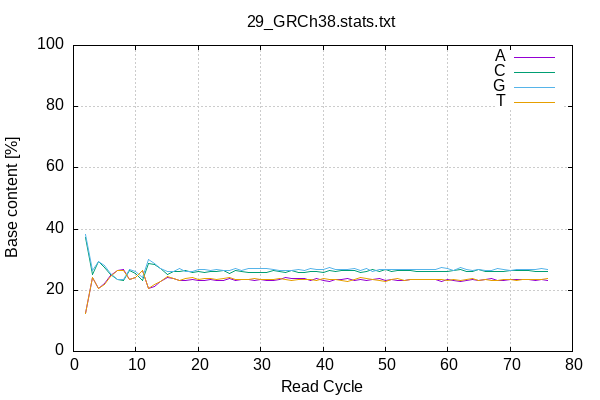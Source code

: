 
            set terminal png size 600,400 truecolor
            set output "plots/acgt-cycles.png"
            set grid xtics ytics y2tics back lc rgb "#cccccc"
            set style line 1 linecolor rgb "green"
            set style line 2 linecolor rgb "red"
            set style line 3 linecolor rgb "black"
            set style line 4 linecolor rgb "blue"
            set style increment user
            set ylabel "Base content [%]"
            set xlabel "Read Cycle"
            set yrange [0:100]
            set title "29_GRCh38.stats.txt" noenhanced
            plot '-' w l ti 'A', '-' w l ti 'C', '-' w l ti 'G', '-' w l ti 'T'
        2	12.26
3	24.20
4	20.48
5	22.37
6	24.95
7	26.42
8	26.80
9	23.38
10	24.04
11	26.32
12	20.60
13	21.14
14	23.02
15	24.20
16	23.93
17	23.21
18	23.36
19	23.69
20	23.30
21	23.32
22	23.52
23	23.27
24	23.28
25	23.85
26	23.05
27	23.68
28	23.54
29	23.15
30	23.58
31	23.34
32	23.35
33	23.61
34	24.12
35	23.84
36	23.94
37	23.94
38	23.26
39	23.84
40	23.34
41	22.90
42	23.39
43	23.69
44	23.79
45	23.29
46	23.63
47	23.16
48	23.68
49	23.77
50	23.29
51	23.50
52	23.13
53	23.33
54	23.44
55	23.53
56	23.43
57	23.48
58	23.44
59	22.95
60	23.42
61	23.23
62	22.86
63	23.26
64	23.47
65	23.29
66	23.56
67	23.80
68	23.36
69	23.35
70	23.45
71	23.49
72	23.39
73	23.46
74	23.30
75	23.46
76	23.28
end
2	37.26
3	25.27
4	29.52
5	27.46
6	25.18
7	23.48
8	23.16
9	26.32
10	25.50
11	23.29
12	28.74
13	28.32
14	27.04
15	25.29
16	26.06
17	26.23
18	26.46
19	25.96
20	26.28
21	25.97
22	26.09
23	26.21
24	26.34
25	25.57
26	26.51
27	26.15
28	25.79
29	25.98
30	25.97
31	25.85
32	26.32
33	26.30
34	25.92
35	26.38
36	25.85
37	25.90
38	26.21
39	26.03
40	25.91
41	26.42
42	26.27
43	26.33
44	26.37
45	26.32
46	25.89
47	26.07
48	26.64
49	26.23
50	26.96
51	26.21
52	26.33
53	26.59
54	26.49
55	26.17
56	26.28
57	26.06
58	26.11
59	26.29
60	26.15
61	26.50
62	26.65
63	26.19
64	26.30
65	26.66
66	26.28
67	26.27
68	26.23
69	26.12
70	26.37
71	26.50
72	26.57
73	26.37
74	26.20
75	25.99
76	26.24
end
2	38.20
3	26.36
4	29.46
5	28.13
6	25.43
7	23.64
8	23.40
9	26.84
10	26.25
11	24.03
12	30.02
13	28.73
14	27.16
15	25.99
16	26.21
17	27.20
18	26.17
19	26.16
20	26.88
21	26.80
22	26.55
23	26.93
24	26.51
25	26.34
26	27.07
27	26.61
28	26.98
29	27.16
30	27.02
31	27.16
32	26.66
33	26.35
34	26.45
35	26.47
36	26.67
37	26.51
38	27.04
39	26.87
40	26.96
41	27.30
42	26.94
43	26.89
44	26.90
45	26.98
46	26.38
47	27.02
48	26.28
49	26.69
50	26.92
51	26.73
52	26.84
53	26.76
54	26.65
55	26.89
56	26.89
57	26.90
58	26.77
59	27.38
60	27.25
61	26.59
62	27.40
63	26.87
64	26.49
65	26.80
66	26.61
67	26.59
68	27.23
69	26.95
70	26.63
71	26.94
72	26.64
73	26.67
74	26.88
75	27.02
76	26.72
end
2	12.28
3	24.17
4	20.54
5	22.05
6	24.45
7	26.45
8	26.63
9	23.46
10	24.21
11	26.35
12	20.64
13	21.81
14	22.78
15	24.52
16	23.80
17	23.36
18	24.00
19	24.18
20	23.55
21	23.91
22	23.84
23	23.60
24	23.87
25	24.24
26	23.37
27	23.56
28	23.68
29	23.71
30	23.42
31	23.64
32	23.67
33	23.74
34	23.52
35	23.32
36	23.55
37	23.65
38	23.50
39	23.27
40	23.79
41	23.38
42	23.40
43	23.09
44	22.94
45	23.42
46	24.10
47	23.76
48	23.40
49	23.31
50	22.84
51	23.56
52	23.70
53	23.32
54	23.43
55	23.42
56	23.40
57	23.56
58	23.69
59	23.37
60	23.18
61	23.68
62	23.10
63	23.67
64	23.74
65	23.25
66	23.54
67	23.34
68	23.18
69	23.58
70	23.55
71	23.07
72	23.40
73	23.50
74	23.62
75	23.53
76	23.76
end
